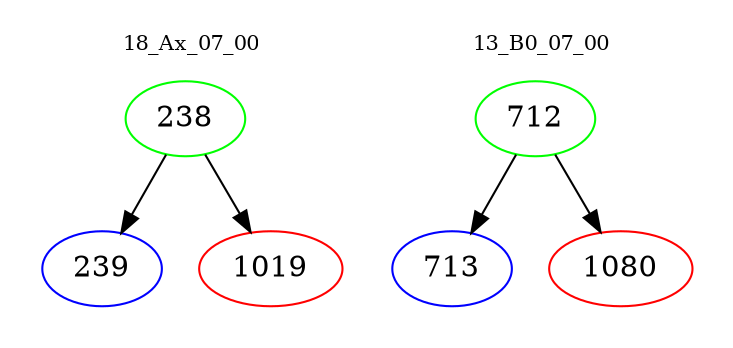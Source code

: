 digraph{
subgraph cluster_0 {
color = white
label = "18_Ax_07_00";
fontsize=10;
T0_238 [label="238", color="green"]
T0_238 -> T0_239 [color="black"]
T0_239 [label="239", color="blue"]
T0_238 -> T0_1019 [color="black"]
T0_1019 [label="1019", color="red"]
}
subgraph cluster_1 {
color = white
label = "13_B0_07_00";
fontsize=10;
T1_712 [label="712", color="green"]
T1_712 -> T1_713 [color="black"]
T1_713 [label="713", color="blue"]
T1_712 -> T1_1080 [color="black"]
T1_1080 [label="1080", color="red"]
}
}
